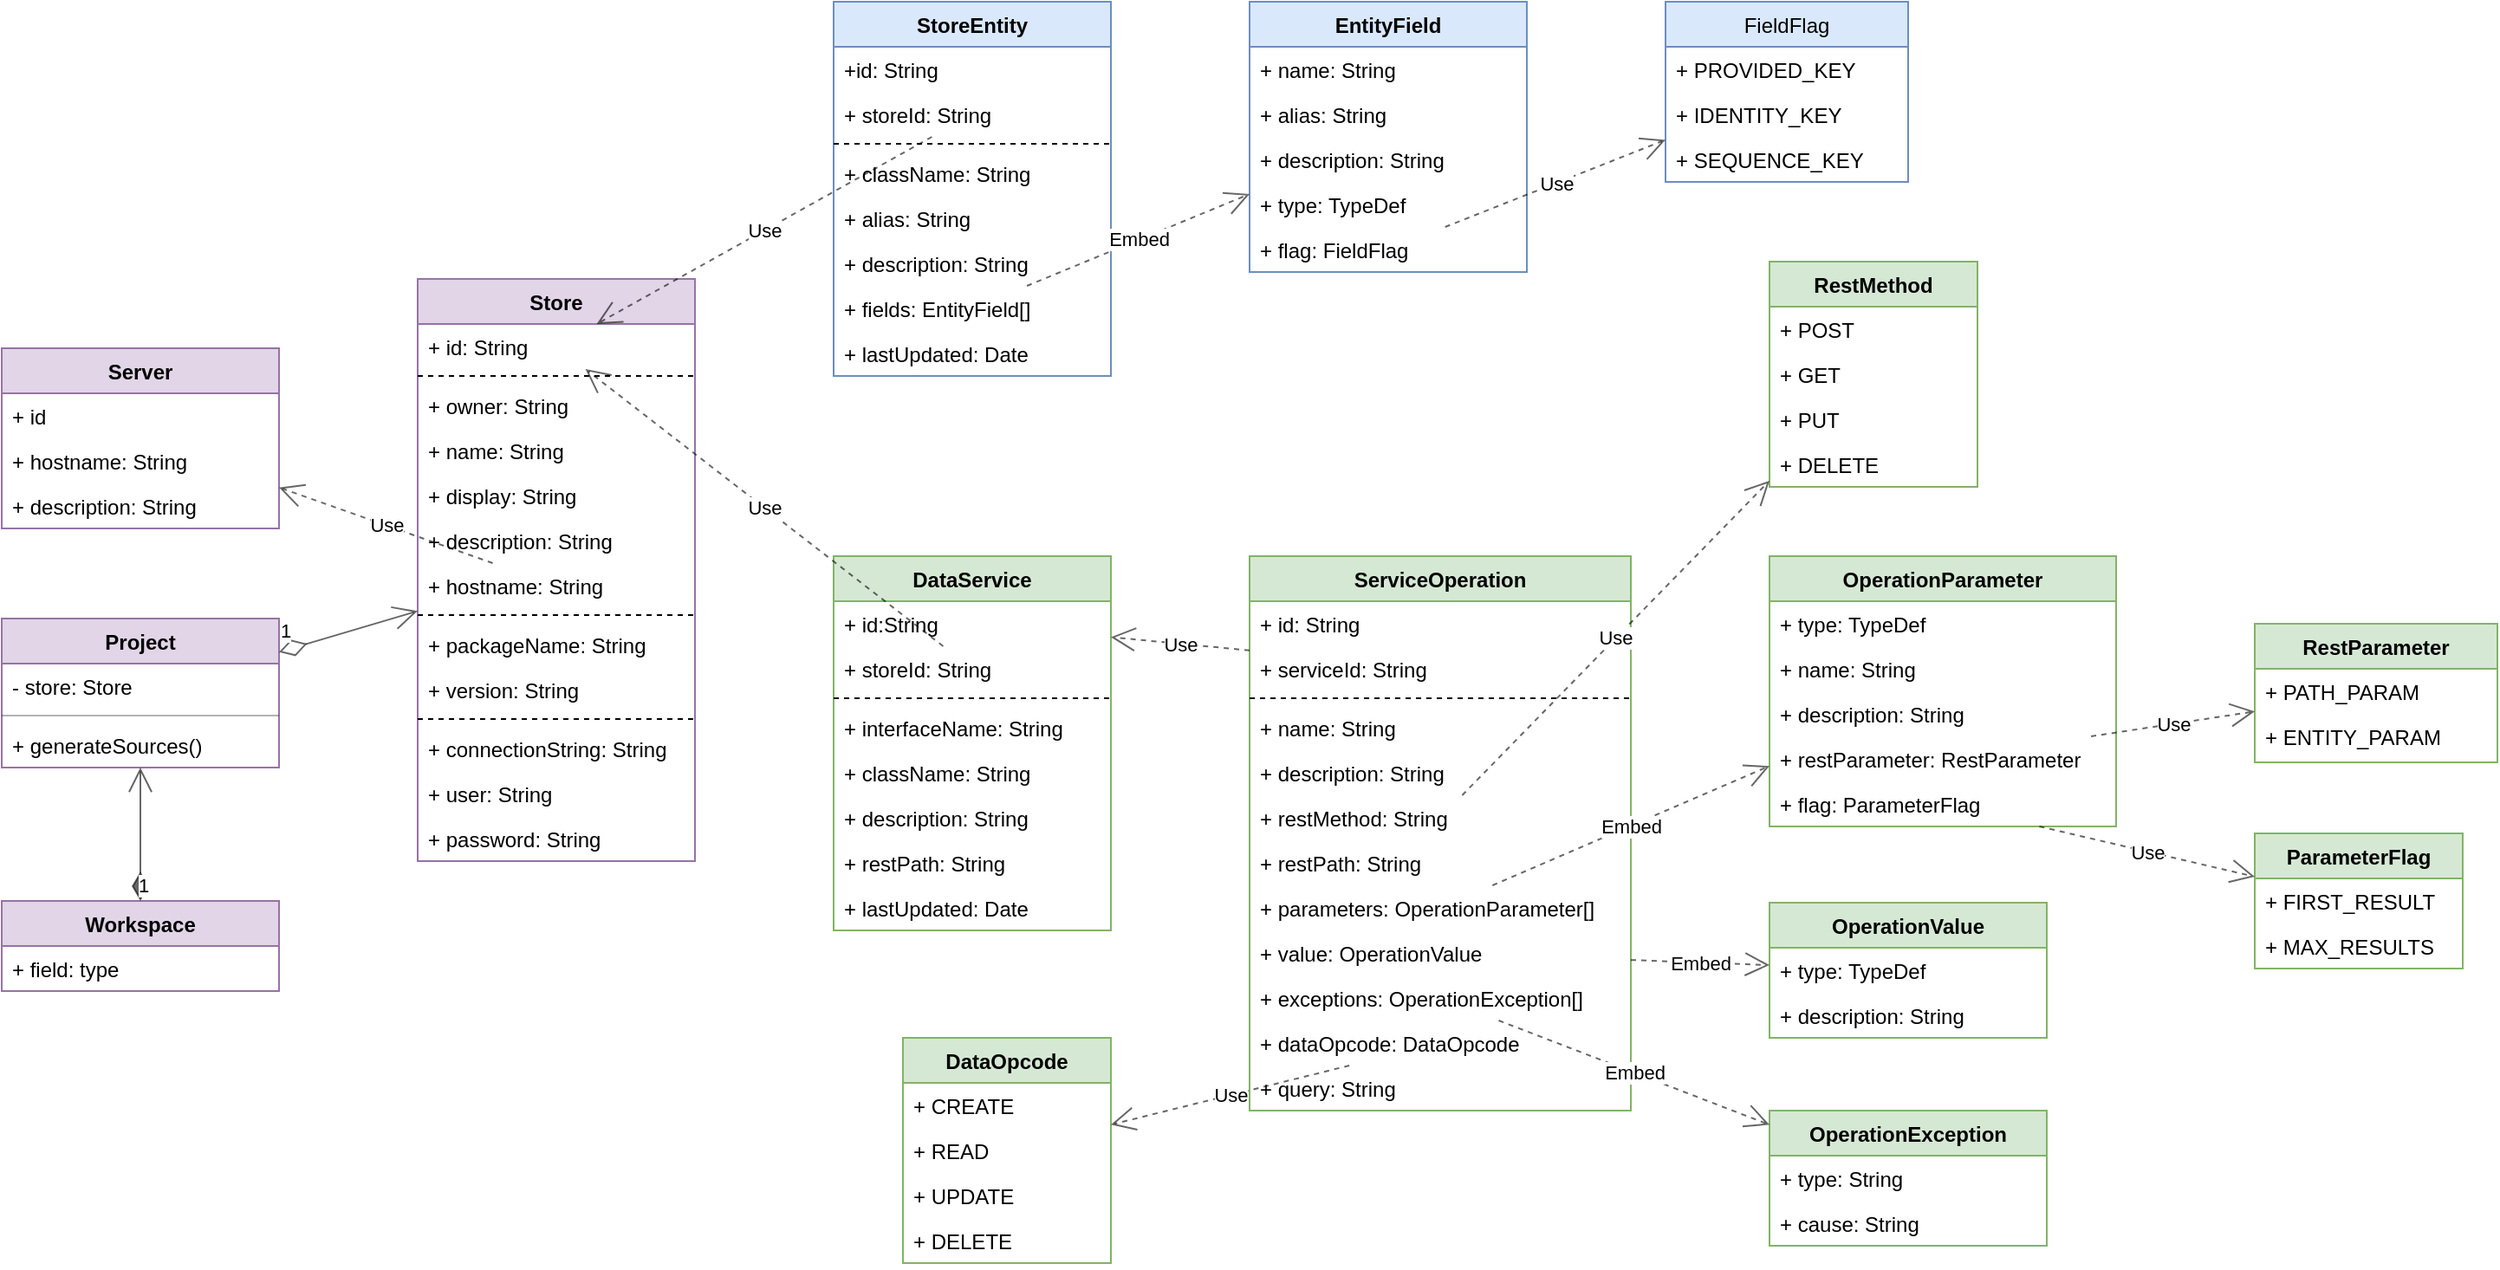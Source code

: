 <mxfile version="18.0.1" type="device"><diagram id="OxIQPZwPlhneD8r9ks1y" name="API Gateway Meta"><mxGraphModel dx="1885" dy="865" grid="1" gridSize="10" guides="1" tooltips="1" connect="1" arrows="1" fold="1" page="1" pageScale="1" pageWidth="1100" pageHeight="850" math="0" shadow="0"><root><mxCell id="0"/><mxCell id="1" parent="0"/><mxCell id="hLmovKWbzGutH6FqKI8--1" value="Store" style="swimlane;fontStyle=1;align=center;verticalAlign=top;childLayout=stackLayout;horizontal=1;startSize=26;horizontalStack=0;resizeParent=1;resizeParentMax=0;resizeLast=0;collapsible=1;marginBottom=0;rounded=0;fillColor=#e1d5e7;strokeColor=#9673a6;" parent="1" vertex="1"><mxGeometry x="280" y="240" width="160" height="336" as="geometry"/></mxCell><mxCell id="CN6ZaGeGVt1kZa13ZoCT-17" value="+ id: String" style="text;strokeColor=none;fillColor=none;align=left;verticalAlign=top;spacingLeft=4;spacingRight=4;overflow=hidden;rotatable=0;points=[[0,0.5],[1,0.5]];portConstraint=eastwest;" parent="hLmovKWbzGutH6FqKI8--1" vertex="1"><mxGeometry y="26" width="160" height="26" as="geometry"/></mxCell><mxCell id="i2GiaTvaplEMdp1-NUDs-6" value="" style="line;strokeWidth=1;fillColor=none;align=left;verticalAlign=middle;spacingTop=-1;spacingLeft=3;spacingRight=3;rotatable=0;labelPosition=right;points=[];portConstraint=eastwest;dashed=1;" parent="hLmovKWbzGutH6FqKI8--1" vertex="1"><mxGeometry y="52" width="160" height="8" as="geometry"/></mxCell><mxCell id="hLmovKWbzGutH6FqKI8--2" value="+ owner: String" style="text;strokeColor=none;fillColor=none;align=left;verticalAlign=top;spacingLeft=4;spacingRight=4;overflow=hidden;rotatable=0;points=[[0,0.5],[1,0.5]];portConstraint=eastwest;rounded=0;opacity=30;" parent="hLmovKWbzGutH6FqKI8--1" vertex="1"><mxGeometry y="60" width="160" height="26" as="geometry"/></mxCell><mxCell id="i2GiaTvaplEMdp1-NUDs-7" value="+ name: String" style="text;strokeColor=none;fillColor=none;align=left;verticalAlign=top;spacingLeft=4;spacingRight=4;overflow=hidden;rotatable=0;points=[[0,0.5],[1,0.5]];portConstraint=eastwest;dashed=1;" parent="hLmovKWbzGutH6FqKI8--1" vertex="1"><mxGeometry y="86" width="160" height="26" as="geometry"/></mxCell><mxCell id="hLmovKWbzGutH6FqKI8--4" value="+ display: String" style="text;strokeColor=none;fillColor=none;align=left;verticalAlign=top;spacingLeft=4;spacingRight=4;overflow=hidden;rotatable=0;points=[[0,0.5],[1,0.5]];portConstraint=eastwest;rounded=0;opacity=30;" parent="hLmovKWbzGutH6FqKI8--1" vertex="1"><mxGeometry y="112" width="160" height="26" as="geometry"/></mxCell><mxCell id="hLmovKWbzGutH6FqKI8--5" value="+ description: String" style="text;strokeColor=none;fillColor=none;align=left;verticalAlign=top;spacingLeft=4;spacingRight=4;overflow=hidden;rotatable=0;points=[[0,0.5],[1,0.5]];portConstraint=eastwest;rounded=0;opacity=30;" parent="hLmovKWbzGutH6FqKI8--1" vertex="1"><mxGeometry y="138" width="160" height="26" as="geometry"/></mxCell><mxCell id="CN6ZaGeGVt1kZa13ZoCT-14" value="+ hostname: String" style="text;strokeColor=none;fillColor=none;align=left;verticalAlign=top;spacingLeft=4;spacingRight=4;overflow=hidden;rotatable=0;points=[[0,0.5],[1,0.5]];portConstraint=eastwest;" parent="hLmovKWbzGutH6FqKI8--1" vertex="1"><mxGeometry y="164" width="160" height="26" as="geometry"/></mxCell><mxCell id="i2GiaTvaplEMdp1-NUDs-1" value="" style="line;strokeWidth=1;fillColor=none;align=left;verticalAlign=middle;spacingTop=-1;spacingLeft=3;spacingRight=3;rotatable=0;labelPosition=right;points=[];portConstraint=eastwest;dashed=1;" parent="hLmovKWbzGutH6FqKI8--1" vertex="1"><mxGeometry y="190" width="160" height="8" as="geometry"/></mxCell><mxCell id="hLmovKWbzGutH6FqKI8--3" value="+ packageName: String" style="text;strokeColor=none;fillColor=none;align=left;verticalAlign=top;spacingLeft=4;spacingRight=4;overflow=hidden;rotatable=0;points=[[0,0.5],[1,0.5]];portConstraint=eastwest;rounded=0;opacity=30;" parent="hLmovKWbzGutH6FqKI8--1" vertex="1"><mxGeometry y="198" width="160" height="26" as="geometry"/></mxCell><mxCell id="hLmovKWbzGutH6FqKI8--6" value="+ version: String" style="text;strokeColor=none;fillColor=none;align=left;verticalAlign=top;spacingLeft=4;spacingRight=4;overflow=hidden;rotatable=0;points=[[0,0.5],[1,0.5]];portConstraint=eastwest;rounded=0;opacity=30;" parent="hLmovKWbzGutH6FqKI8--1" vertex="1"><mxGeometry y="224" width="160" height="26" as="geometry"/></mxCell><mxCell id="i2GiaTvaplEMdp1-NUDs-2" value="" style="line;strokeWidth=1;fillColor=none;align=left;verticalAlign=middle;spacingTop=-1;spacingLeft=3;spacingRight=3;rotatable=0;labelPosition=right;points=[];portConstraint=eastwest;dashed=1;" parent="hLmovKWbzGutH6FqKI8--1" vertex="1"><mxGeometry y="250" width="160" height="8" as="geometry"/></mxCell><mxCell id="hLmovKWbzGutH6FqKI8--19" value="+ connectionString: String" style="text;strokeColor=none;fillColor=none;align=left;verticalAlign=top;spacingLeft=4;spacingRight=4;overflow=hidden;rotatable=0;points=[[0,0.5],[1,0.5]];portConstraint=eastwest;rounded=0;opacity=30;" parent="hLmovKWbzGutH6FqKI8--1" vertex="1"><mxGeometry y="258" width="160" height="26" as="geometry"/></mxCell><mxCell id="hLmovKWbzGutH6FqKI8--20" value="+ user: String" style="text;strokeColor=none;fillColor=none;align=left;verticalAlign=top;spacingLeft=4;spacingRight=4;overflow=hidden;rotatable=0;points=[[0,0.5],[1,0.5]];portConstraint=eastwest;rounded=0;opacity=30;" parent="hLmovKWbzGutH6FqKI8--1" vertex="1"><mxGeometry y="284" width="160" height="26" as="geometry"/></mxCell><mxCell id="hLmovKWbzGutH6FqKI8--21" value="+ password: String" style="text;strokeColor=none;fillColor=none;align=left;verticalAlign=top;spacingLeft=4;spacingRight=4;overflow=hidden;rotatable=0;points=[[0,0.5],[1,0.5]];portConstraint=eastwest;rounded=0;opacity=30;" parent="hLmovKWbzGutH6FqKI8--1" vertex="1"><mxGeometry y="310" width="160" height="26" as="geometry"/></mxCell><mxCell id="hLmovKWbzGutH6FqKI8--7" value="StoreEntity" style="swimlane;fontStyle=1;align=center;verticalAlign=top;childLayout=stackLayout;horizontal=1;startSize=26;horizontalStack=0;resizeParent=1;resizeParentMax=0;resizeLast=0;collapsible=1;marginBottom=0;rounded=0;fillColor=#dae8fc;strokeColor=#6c8ebf;" parent="1" vertex="1"><mxGeometry x="520" y="80" width="160" height="216" as="geometry"/></mxCell><mxCell id="CN6ZaGeGVt1kZa13ZoCT-16" value="+id: String" style="text;strokeColor=none;fillColor=none;align=left;verticalAlign=top;spacingLeft=4;spacingRight=4;overflow=hidden;rotatable=0;points=[[0,0.5],[1,0.5]];portConstraint=eastwest;" parent="hLmovKWbzGutH6FqKI8--7" vertex="1"><mxGeometry y="26" width="160" height="26" as="geometry"/></mxCell><mxCell id="hLmovKWbzGutH6FqKI8--8" value="+ storeId: String" style="text;strokeColor=none;fillColor=none;align=left;verticalAlign=top;spacingLeft=4;spacingRight=4;overflow=hidden;rotatable=0;points=[[0,0.5],[1,0.5]];portConstraint=eastwest;rounded=0;opacity=30;" parent="hLmovKWbzGutH6FqKI8--7" vertex="1"><mxGeometry y="52" width="160" height="26" as="geometry"/></mxCell><mxCell id="i2GiaTvaplEMdp1-NUDs-3" value="" style="line;strokeWidth=1;fillColor=none;align=left;verticalAlign=middle;spacingTop=-1;spacingLeft=3;spacingRight=3;rotatable=0;labelPosition=right;points=[];portConstraint=eastwest;dashed=1;" parent="hLmovKWbzGutH6FqKI8--7" vertex="1"><mxGeometry y="78" width="160" height="8" as="geometry"/></mxCell><mxCell id="hLmovKWbzGutH6FqKI8--9" value="+ className: String" style="text;strokeColor=none;fillColor=none;align=left;verticalAlign=top;spacingLeft=4;spacingRight=4;overflow=hidden;rotatable=0;points=[[0,0.5],[1,0.5]];portConstraint=eastwest;rounded=0;opacity=30;" parent="hLmovKWbzGutH6FqKI8--7" vertex="1"><mxGeometry y="86" width="160" height="26" as="geometry"/></mxCell><mxCell id="hLmovKWbzGutH6FqKI8--10" value="+ alias: String" style="text;strokeColor=none;fillColor=none;align=left;verticalAlign=top;spacingLeft=4;spacingRight=4;overflow=hidden;rotatable=0;points=[[0,0.5],[1,0.5]];portConstraint=eastwest;rounded=0;opacity=30;" parent="hLmovKWbzGutH6FqKI8--7" vertex="1"><mxGeometry y="112" width="160" height="26" as="geometry"/></mxCell><mxCell id="hLmovKWbzGutH6FqKI8--11" value="+ description: String" style="text;strokeColor=none;fillColor=none;align=left;verticalAlign=top;spacingLeft=4;spacingRight=4;overflow=hidden;rotatable=0;points=[[0,0.5],[1,0.5]];portConstraint=eastwest;rounded=0;opacity=30;" parent="hLmovKWbzGutH6FqKI8--7" vertex="1"><mxGeometry y="138" width="160" height="26" as="geometry"/></mxCell><mxCell id="hLmovKWbzGutH6FqKI8--13" value="+ fields: EntityField[]" style="text;strokeColor=none;fillColor=none;align=left;verticalAlign=top;spacingLeft=4;spacingRight=4;overflow=hidden;rotatable=0;points=[[0,0.5],[1,0.5]];portConstraint=eastwest;rounded=0;opacity=30;" parent="hLmovKWbzGutH6FqKI8--7" vertex="1"><mxGeometry y="164" width="160" height="26" as="geometry"/></mxCell><mxCell id="CN6ZaGeGVt1kZa13ZoCT-26" value="+ lastUpdated: Date" style="text;strokeColor=none;fillColor=none;align=left;verticalAlign=top;spacingLeft=4;spacingRight=4;overflow=hidden;rotatable=0;points=[[0,0.5],[1,0.5]];portConstraint=eastwest;" parent="hLmovKWbzGutH6FqKI8--7" vertex="1"><mxGeometry y="190" width="160" height="26" as="geometry"/></mxCell><mxCell id="hLmovKWbzGutH6FqKI8--22" value="DataService" style="swimlane;fontStyle=1;align=center;verticalAlign=top;childLayout=stackLayout;horizontal=1;startSize=26;horizontalStack=0;resizeParent=1;resizeParentMax=0;resizeLast=0;collapsible=1;marginBottom=0;rounded=0;fillColor=#d5e8d4;strokeColor=#82b366;" parent="1" vertex="1"><mxGeometry x="520" y="400" width="160" height="216" as="geometry"/></mxCell><mxCell id="CN6ZaGeGVt1kZa13ZoCT-19" value="+ id:String" style="text;strokeColor=none;fillColor=none;align=left;verticalAlign=top;spacingLeft=4;spacingRight=4;overflow=hidden;rotatable=0;points=[[0,0.5],[1,0.5]];portConstraint=eastwest;" parent="hLmovKWbzGutH6FqKI8--22" vertex="1"><mxGeometry y="26" width="160" height="26" as="geometry"/></mxCell><mxCell id="hLmovKWbzGutH6FqKI8--24" value="+ storeId: String" style="text;strokeColor=none;fillColor=none;align=left;verticalAlign=top;spacingLeft=4;spacingRight=4;overflow=hidden;rotatable=0;points=[[0,0.5],[1,0.5]];portConstraint=eastwest;rounded=0;opacity=30;" parent="hLmovKWbzGutH6FqKI8--22" vertex="1"><mxGeometry y="52" width="160" height="26" as="geometry"/></mxCell><mxCell id="i2GiaTvaplEMdp1-NUDs-4" value="" style="line;strokeWidth=1;fillColor=none;align=left;verticalAlign=middle;spacingTop=-1;spacingLeft=3;spacingRight=3;rotatable=0;labelPosition=right;points=[];portConstraint=eastwest;dashed=1;" parent="hLmovKWbzGutH6FqKI8--22" vertex="1"><mxGeometry y="78" width="160" height="8" as="geometry"/></mxCell><mxCell id="hLmovKWbzGutH6FqKI8--26" value="+ interfaceName: String" style="text;strokeColor=none;fillColor=none;align=left;verticalAlign=top;spacingLeft=4;spacingRight=4;overflow=hidden;rotatable=0;points=[[0,0.5],[1,0.5]];portConstraint=eastwest;rounded=0;opacity=30;" parent="hLmovKWbzGutH6FqKI8--22" vertex="1"><mxGeometry y="86" width="160" height="26" as="geometry"/></mxCell><mxCell id="hLmovKWbzGutH6FqKI8--25" value="+ className: String" style="text;strokeColor=none;fillColor=none;align=left;verticalAlign=top;spacingLeft=4;spacingRight=4;overflow=hidden;rotatable=0;points=[[0,0.5],[1,0.5]];portConstraint=eastwest;rounded=0;opacity=30;" parent="hLmovKWbzGutH6FqKI8--22" vertex="1"><mxGeometry y="112" width="160" height="26" as="geometry"/></mxCell><mxCell id="hLmovKWbzGutH6FqKI8--27" value="+ description: String" style="text;strokeColor=none;fillColor=none;align=left;verticalAlign=top;spacingLeft=4;spacingRight=4;overflow=hidden;rotatable=0;points=[[0,0.5],[1,0.5]];portConstraint=eastwest;rounded=0;opacity=30;" parent="hLmovKWbzGutH6FqKI8--22" vertex="1"><mxGeometry y="138" width="160" height="26" as="geometry"/></mxCell><mxCell id="hLmovKWbzGutH6FqKI8--28" value="+ restPath: String" style="text;strokeColor=none;fillColor=none;align=left;verticalAlign=top;spacingLeft=4;spacingRight=4;overflow=hidden;rotatable=0;points=[[0,0.5],[1,0.5]];portConstraint=eastwest;rounded=0;opacity=30;" parent="hLmovKWbzGutH6FqKI8--22" vertex="1"><mxGeometry y="164" width="160" height="26" as="geometry"/></mxCell><mxCell id="i2GiaTvaplEMdp1-NUDs-8" value="+ lastUpdated: Date" style="text;strokeColor=none;fillColor=none;align=left;verticalAlign=top;spacingLeft=4;spacingRight=4;overflow=hidden;rotatable=0;points=[[0,0.5],[1,0.5]];portConstraint=eastwest;" parent="hLmovKWbzGutH6FqKI8--22" vertex="1"><mxGeometry y="190" width="160" height="26" as="geometry"/></mxCell><mxCell id="hLmovKWbzGutH6FqKI8--30" value="Workspace" style="swimlane;fontStyle=1;align=center;verticalAlign=top;childLayout=stackLayout;horizontal=1;startSize=26;horizontalStack=0;resizeParent=1;resizeParentMax=0;resizeLast=0;collapsible=1;marginBottom=0;rounded=0;fillColor=#e1d5e7;strokeColor=#9673a6;" parent="1" vertex="1"><mxGeometry x="40" y="599" width="160" height="52" as="geometry"/></mxCell><mxCell id="hLmovKWbzGutH6FqKI8--31" value="+ field: type" style="text;strokeColor=none;fillColor=none;align=left;verticalAlign=top;spacingLeft=4;spacingRight=4;overflow=hidden;rotatable=0;points=[[0,0.5],[1,0.5]];portConstraint=eastwest;rounded=0;opacity=30;" parent="hLmovKWbzGutH6FqKI8--30" vertex="1"><mxGeometry y="26" width="160" height="26" as="geometry"/></mxCell><mxCell id="hLmovKWbzGutH6FqKI8--34" value="Project" style="swimlane;fontStyle=1;align=center;verticalAlign=top;childLayout=stackLayout;horizontal=1;startSize=26;horizontalStack=0;resizeParent=1;resizeParentMax=0;resizeLast=0;collapsible=1;marginBottom=0;rounded=0;fillColor=#e1d5e7;strokeColor=#9673a6;" parent="1" vertex="1"><mxGeometry x="40" y="436" width="160" height="86" as="geometry"/></mxCell><mxCell id="hLmovKWbzGutH6FqKI8--35" value="- store: Store" style="text;strokeColor=none;fillColor=none;align=left;verticalAlign=top;spacingLeft=4;spacingRight=4;overflow=hidden;rotatable=0;points=[[0,0.5],[1,0.5]];portConstraint=eastwest;rounded=0;opacity=30;" parent="hLmovKWbzGutH6FqKI8--34" vertex="1"><mxGeometry y="26" width="160" height="26" as="geometry"/></mxCell><mxCell id="hLmovKWbzGutH6FqKI8--36" value="" style="line;strokeWidth=1;fillColor=none;align=left;verticalAlign=middle;spacingTop=-1;spacingLeft=3;spacingRight=3;rotatable=0;labelPosition=right;points=[];portConstraint=eastwest;rounded=0;opacity=30;" parent="hLmovKWbzGutH6FqKI8--34" vertex="1"><mxGeometry y="52" width="160" height="8" as="geometry"/></mxCell><mxCell id="hLmovKWbzGutH6FqKI8--37" value="+ generateSources()" style="text;strokeColor=none;fillColor=none;align=left;verticalAlign=top;spacingLeft=4;spacingRight=4;overflow=hidden;rotatable=0;points=[[0,0.5],[1,0.5]];portConstraint=eastwest;rounded=0;opacity=30;" parent="hLmovKWbzGutH6FqKI8--34" vertex="1"><mxGeometry y="60" width="160" height="26" as="geometry"/></mxCell><mxCell id="hLmovKWbzGutH6FqKI8--38" value="1" style="endArrow=open;html=1;endSize=12;startArrow=diamondThin;startSize=14;startFill=1;edgeStyle=orthogonalEdgeStyle;align=left;verticalAlign=bottom;rounded=0;opacity=60;" parent="1" source="hLmovKWbzGutH6FqKI8--30" target="hLmovKWbzGutH6FqKI8--34" edge="1"><mxGeometry x="-1" y="3" relative="1" as="geometry"><mxPoint x="-100" y="650" as="sourcePoint"/><mxPoint x="60" y="650" as="targetPoint"/></mxGeometry></mxCell><mxCell id="hLmovKWbzGutH6FqKI8--39" value="1" style="endArrow=open;html=1;endSize=12;startArrow=diamondThin;startSize=14;startFill=0;align=left;verticalAlign=bottom;rounded=0;opacity=60;" parent="1" source="hLmovKWbzGutH6FqKI8--34" target="hLmovKWbzGutH6FqKI8--1" edge="1"><mxGeometry x="-1" y="3" relative="1" as="geometry"><mxPoint x="-100" y="410" as="sourcePoint"/><mxPoint x="60" y="410" as="targetPoint"/></mxGeometry></mxCell><mxCell id="hLmovKWbzGutH6FqKI8--40" value="EntityField" style="swimlane;fontStyle=1;align=center;verticalAlign=top;childLayout=stackLayout;horizontal=1;startSize=26;horizontalStack=0;resizeParent=1;resizeParentMax=0;resizeLast=0;collapsible=1;marginBottom=0;rounded=0;fillColor=#dae8fc;strokeColor=#6c8ebf;" parent="1" vertex="1"><mxGeometry x="760" y="80" width="160" height="156" as="geometry"/></mxCell><mxCell id="hLmovKWbzGutH6FqKI8--41" value="+ name: String" style="text;strokeColor=none;fillColor=none;align=left;verticalAlign=top;spacingLeft=4;spacingRight=4;overflow=hidden;rotatable=0;points=[[0,0.5],[1,0.5]];portConstraint=eastwest;rounded=0;opacity=30;" parent="hLmovKWbzGutH6FqKI8--40" vertex="1"><mxGeometry y="26" width="160" height="26" as="geometry"/></mxCell><mxCell id="hLmovKWbzGutH6FqKI8--42" value="+ alias: String" style="text;strokeColor=none;fillColor=none;align=left;verticalAlign=top;spacingLeft=4;spacingRight=4;overflow=hidden;rotatable=0;points=[[0,0.5],[1,0.5]];portConstraint=eastwest;rounded=0;opacity=30;" parent="hLmovKWbzGutH6FqKI8--40" vertex="1"><mxGeometry y="52" width="160" height="26" as="geometry"/></mxCell><mxCell id="hLmovKWbzGutH6FqKI8--43" value="+ description: String" style="text;strokeColor=none;fillColor=none;align=left;verticalAlign=top;spacingLeft=4;spacingRight=4;overflow=hidden;rotatable=0;points=[[0,0.5],[1,0.5]];portConstraint=eastwest;rounded=0;opacity=30;" parent="hLmovKWbzGutH6FqKI8--40" vertex="1"><mxGeometry y="78" width="160" height="26" as="geometry"/></mxCell><mxCell id="hLmovKWbzGutH6FqKI8--44" value="+ type: TypeDef" style="text;strokeColor=none;fillColor=none;align=left;verticalAlign=top;spacingLeft=4;spacingRight=4;overflow=hidden;rotatable=0;points=[[0,0.5],[1,0.5]];portConstraint=eastwest;rounded=0;opacity=30;" parent="hLmovKWbzGutH6FqKI8--40" vertex="1"><mxGeometry y="104" width="160" height="26" as="geometry"/></mxCell><mxCell id="CN6ZaGeGVt1kZa13ZoCT-27" value="+ flag: FieldFlag" style="text;strokeColor=none;fillColor=none;align=left;verticalAlign=top;spacingLeft=4;spacingRight=4;overflow=hidden;rotatable=0;points=[[0,0.5],[1,0.5]];portConstraint=eastwest;" parent="hLmovKWbzGutH6FqKI8--40" vertex="1"><mxGeometry y="130" width="160" height="26" as="geometry"/></mxCell><mxCell id="hLmovKWbzGutH6FqKI8--49" value="Embed" style="endArrow=open;endSize=12;dashed=1;html=1;rounded=0;opacity=60;" parent="1" source="hLmovKWbzGutH6FqKI8--13" target="hLmovKWbzGutH6FqKI8--40" edge="1"><mxGeometry width="160" relative="1" as="geometry"><mxPoint x="650" y="320" as="sourcePoint"/><mxPoint x="810" y="320" as="targetPoint"/></mxGeometry></mxCell><mxCell id="hLmovKWbzGutH6FqKI8--50" value="Use" style="endArrow=open;endSize=12;dashed=1;html=1;rounded=0;opacity=60;" parent="1" source="hLmovKWbzGutH6FqKI8--8" target="CN6ZaGeGVt1kZa13ZoCT-17" edge="1"><mxGeometry width="160" relative="1" as="geometry"><mxPoint x="360" y="310" as="sourcePoint"/><mxPoint x="520" y="310" as="targetPoint"/></mxGeometry></mxCell><mxCell id="hLmovKWbzGutH6FqKI8--51" value="ServiceOperation" style="swimlane;fontStyle=1;align=center;verticalAlign=top;childLayout=stackLayout;horizontal=1;startSize=26;horizontalStack=0;resizeParent=1;resizeParentMax=0;resizeLast=0;collapsible=1;marginBottom=0;rounded=0;fillColor=#d5e8d4;strokeColor=#82b366;" parent="1" vertex="1"><mxGeometry x="760" y="400" width="220" height="320" as="geometry"/></mxCell><mxCell id="CN6ZaGeGVt1kZa13ZoCT-20" value="+ id: String" style="text;strokeColor=none;fillColor=none;align=left;verticalAlign=top;spacingLeft=4;spacingRight=4;overflow=hidden;rotatable=0;points=[[0,0.5],[1,0.5]];portConstraint=eastwest;" parent="hLmovKWbzGutH6FqKI8--51" vertex="1"><mxGeometry y="26" width="220" height="26" as="geometry"/></mxCell><mxCell id="hLmovKWbzGutH6FqKI8--61" value="+ serviceId: String" style="text;strokeColor=none;fillColor=none;align=left;verticalAlign=top;spacingLeft=4;spacingRight=4;overflow=hidden;rotatable=0;points=[[0,0.5],[1,0.5]];portConstraint=eastwest;" parent="hLmovKWbzGutH6FqKI8--51" vertex="1"><mxGeometry y="52" width="220" height="26" as="geometry"/></mxCell><mxCell id="i2GiaTvaplEMdp1-NUDs-5" value="" style="line;strokeWidth=1;fillColor=none;align=left;verticalAlign=middle;spacingTop=-1;spacingLeft=3;spacingRight=3;rotatable=0;labelPosition=right;points=[];portConstraint=eastwest;dashed=1;" parent="hLmovKWbzGutH6FqKI8--51" vertex="1"><mxGeometry y="78" width="220" height="8" as="geometry"/></mxCell><mxCell id="hLmovKWbzGutH6FqKI8--52" value="+ name: String" style="text;strokeColor=none;fillColor=none;align=left;verticalAlign=top;spacingLeft=4;spacingRight=4;overflow=hidden;rotatable=0;points=[[0,0.5],[1,0.5]];portConstraint=eastwest;rounded=0;opacity=30;" parent="hLmovKWbzGutH6FqKI8--51" vertex="1"><mxGeometry y="86" width="220" height="26" as="geometry"/></mxCell><mxCell id="hLmovKWbzGutH6FqKI8--59" value="+ description: String" style="text;strokeColor=none;fillColor=none;align=left;verticalAlign=top;spacingLeft=4;spacingRight=4;overflow=hidden;rotatable=0;points=[[0,0.5],[1,0.5]];portConstraint=eastwest;" parent="hLmovKWbzGutH6FqKI8--51" vertex="1"><mxGeometry y="112" width="220" height="26" as="geometry"/></mxCell><mxCell id="hLmovKWbzGutH6FqKI8--54" value="+ restMethod: String" style="text;strokeColor=none;fillColor=none;align=left;verticalAlign=top;spacingLeft=4;spacingRight=4;overflow=hidden;rotatable=0;points=[[0,0.5],[1,0.5]];portConstraint=eastwest;rounded=0;opacity=30;" parent="hLmovKWbzGutH6FqKI8--51" vertex="1"><mxGeometry y="138" width="220" height="26" as="geometry"/></mxCell><mxCell id="hLmovKWbzGutH6FqKI8--60" value="+ restPath: String" style="text;strokeColor=none;fillColor=none;align=left;verticalAlign=top;spacingLeft=4;spacingRight=4;overflow=hidden;rotatable=0;points=[[0,0.5],[1,0.5]];portConstraint=eastwest;" parent="hLmovKWbzGutH6FqKI8--51" vertex="1"><mxGeometry y="164" width="220" height="26" as="geometry"/></mxCell><mxCell id="hLmovKWbzGutH6FqKI8--79" value="+ parameters: OperationParameter[]" style="text;strokeColor=none;fillColor=none;align=left;verticalAlign=top;spacingLeft=4;spacingRight=4;overflow=hidden;rotatable=0;points=[[0,0.5],[1,0.5]];portConstraint=eastwest;" parent="hLmovKWbzGutH6FqKI8--51" vertex="1"><mxGeometry y="190" width="220" height="26" as="geometry"/></mxCell><mxCell id="hLmovKWbzGutH6FqKI8--80" value="+ value: OperationValue" style="text;strokeColor=none;fillColor=none;align=left;verticalAlign=top;spacingLeft=4;spacingRight=4;overflow=hidden;rotatable=0;points=[[0,0.5],[1,0.5]];portConstraint=eastwest;" parent="hLmovKWbzGutH6FqKI8--51" vertex="1"><mxGeometry y="216" width="220" height="26" as="geometry"/></mxCell><mxCell id="hLmovKWbzGutH6FqKI8--83" value="+ exceptions: OperationException[]" style="text;strokeColor=none;fillColor=none;align=left;verticalAlign=top;spacingLeft=4;spacingRight=4;overflow=hidden;rotatable=0;points=[[0,0.5],[1,0.5]];portConstraint=eastwest;" parent="hLmovKWbzGutH6FqKI8--51" vertex="1"><mxGeometry y="242" width="220" height="26" as="geometry"/></mxCell><mxCell id="hLmovKWbzGutH6FqKI8--84" value="+ dataOpcode: DataOpcode" style="text;strokeColor=none;fillColor=none;align=left;verticalAlign=top;spacingLeft=4;spacingRight=4;overflow=hidden;rotatable=0;points=[[0,0.5],[1,0.5]];portConstraint=eastwest;" parent="hLmovKWbzGutH6FqKI8--51" vertex="1"><mxGeometry y="268" width="220" height="26" as="geometry"/></mxCell><mxCell id="hLmovKWbzGutH6FqKI8--85" value="+ query: String" style="text;strokeColor=none;fillColor=none;align=left;verticalAlign=top;spacingLeft=4;spacingRight=4;overflow=hidden;rotatable=0;points=[[0,0.5],[1,0.5]];portConstraint=eastwest;" parent="hLmovKWbzGutH6FqKI8--51" vertex="1"><mxGeometry y="294" width="220" height="26" as="geometry"/></mxCell><mxCell id="hLmovKWbzGutH6FqKI8--58" value="Use" style="endArrow=open;endSize=12;dashed=1;html=1;rounded=0;opacity=60;" parent="1" source="hLmovKWbzGutH6FqKI8--24" target="CN6ZaGeGVt1kZa13ZoCT-17" edge="1"><mxGeometry width="160" relative="1" as="geometry"><mxPoint x="380" y="406" as="sourcePoint"/><mxPoint x="380" y="178" as="targetPoint"/></mxGeometry></mxCell><mxCell id="hLmovKWbzGutH6FqKI8--62" value="Use" style="endArrow=open;endSize=12;dashed=1;html=1;rounded=0;opacity=60;" parent="1" source="hLmovKWbzGutH6FqKI8--61" target="CN6ZaGeGVt1kZa13ZoCT-19" edge="1"><mxGeometry width="160" relative="1" as="geometry"><mxPoint x="530" y="465" as="sourcePoint"/><mxPoint x="450" y="457" as="targetPoint"/></mxGeometry></mxCell><mxCell id="hLmovKWbzGutH6FqKI8--67" value="OperationParameter" style="swimlane;fontStyle=1;align=center;verticalAlign=top;childLayout=stackLayout;horizontal=1;startSize=26;horizontalStack=0;resizeParent=1;resizeParentMax=0;resizeLast=0;collapsible=1;marginBottom=0;fillColor=#d5e8d4;strokeColor=#82b366;" parent="1" vertex="1"><mxGeometry x="1060" y="400" width="200" height="156" as="geometry"/></mxCell><mxCell id="hLmovKWbzGutH6FqKI8--68" value="+ type: TypeDef" style="text;strokeColor=none;fillColor=none;align=left;verticalAlign=top;spacingLeft=4;spacingRight=4;overflow=hidden;rotatable=0;points=[[0,0.5],[1,0.5]];portConstraint=eastwest;" parent="hLmovKWbzGutH6FqKI8--67" vertex="1"><mxGeometry y="26" width="200" height="26" as="geometry"/></mxCell><mxCell id="hLmovKWbzGutH6FqKI8--87" value="+ name: String" style="text;strokeColor=none;fillColor=none;align=left;verticalAlign=top;spacingLeft=4;spacingRight=4;overflow=hidden;rotatable=0;points=[[0,0.5],[1,0.5]];portConstraint=eastwest;" parent="hLmovKWbzGutH6FqKI8--67" vertex="1"><mxGeometry y="52" width="200" height="26" as="geometry"/></mxCell><mxCell id="hLmovKWbzGutH6FqKI8--88" value="+ description: String" style="text;strokeColor=none;fillColor=none;align=left;verticalAlign=top;spacingLeft=4;spacingRight=4;overflow=hidden;rotatable=0;points=[[0,0.5],[1,0.5]];portConstraint=eastwest;" parent="hLmovKWbzGutH6FqKI8--67" vertex="1"><mxGeometry y="78" width="200" height="26" as="geometry"/></mxCell><mxCell id="hLmovKWbzGutH6FqKI8--89" value="+ restParameter: RestParameter" style="text;strokeColor=none;fillColor=none;align=left;verticalAlign=top;spacingLeft=4;spacingRight=4;overflow=hidden;rotatable=0;points=[[0,0.5],[1,0.5]];portConstraint=eastwest;" parent="hLmovKWbzGutH6FqKI8--67" vertex="1"><mxGeometry y="104" width="200" height="26" as="geometry"/></mxCell><mxCell id="hLmovKWbzGutH6FqKI8--90" value="+ flag: ParameterFlag" style="text;strokeColor=none;fillColor=none;align=left;verticalAlign=top;spacingLeft=4;spacingRight=4;overflow=hidden;rotatable=0;points=[[0,0.5],[1,0.5]];portConstraint=eastwest;" parent="hLmovKWbzGutH6FqKI8--67" vertex="1"><mxGeometry y="130" width="200" height="26" as="geometry"/></mxCell><mxCell id="hLmovKWbzGutH6FqKI8--71" value="OperationValue" style="swimlane;fontStyle=1;align=center;verticalAlign=top;childLayout=stackLayout;horizontal=1;startSize=26;horizontalStack=0;resizeParent=1;resizeParentMax=0;resizeLast=0;collapsible=1;marginBottom=0;fillColor=#d5e8d4;strokeColor=#82b366;" parent="1" vertex="1"><mxGeometry x="1060" y="600" width="160" height="78" as="geometry"/></mxCell><mxCell id="hLmovKWbzGutH6FqKI8--72" value="+ type: TypeDef" style="text;strokeColor=none;fillColor=none;align=left;verticalAlign=top;spacingLeft=4;spacingRight=4;overflow=hidden;rotatable=0;points=[[0,0.5],[1,0.5]];portConstraint=eastwest;" parent="hLmovKWbzGutH6FqKI8--71" vertex="1"><mxGeometry y="26" width="160" height="26" as="geometry"/></mxCell><mxCell id="hLmovKWbzGutH6FqKI8--74" value="+ description: String" style="text;strokeColor=none;fillColor=none;align=left;verticalAlign=top;spacingLeft=4;spacingRight=4;overflow=hidden;rotatable=0;points=[[0,0.5],[1,0.5]];portConstraint=eastwest;" parent="hLmovKWbzGutH6FqKI8--71" vertex="1"><mxGeometry y="52" width="160" height="26" as="geometry"/></mxCell><mxCell id="hLmovKWbzGutH6FqKI8--75" value="OperationException" style="swimlane;fontStyle=1;align=center;verticalAlign=top;childLayout=stackLayout;horizontal=1;startSize=26;horizontalStack=0;resizeParent=1;resizeParentMax=0;resizeLast=0;collapsible=1;marginBottom=0;fillColor=#d5e8d4;strokeColor=#82b366;" parent="1" vertex="1"><mxGeometry x="1060" y="720" width="160" height="78" as="geometry"/></mxCell><mxCell id="hLmovKWbzGutH6FqKI8--76" value="+ type: String" style="text;strokeColor=none;fillColor=none;align=left;verticalAlign=top;spacingLeft=4;spacingRight=4;overflow=hidden;rotatable=0;points=[[0,0.5],[1,0.5]];portConstraint=eastwest;" parent="hLmovKWbzGutH6FqKI8--75" vertex="1"><mxGeometry y="26" width="160" height="26" as="geometry"/></mxCell><mxCell id="hLmovKWbzGutH6FqKI8--78" value="+ cause: String" style="text;strokeColor=none;fillColor=none;align=left;verticalAlign=top;spacingLeft=4;spacingRight=4;overflow=hidden;rotatable=0;points=[[0,0.5],[1,0.5]];portConstraint=eastwest;" parent="hLmovKWbzGutH6FqKI8--75" vertex="1"><mxGeometry y="52" width="160" height="26" as="geometry"/></mxCell><mxCell id="hLmovKWbzGutH6FqKI8--81" value="Embed" style="endArrow=open;endSize=12;dashed=1;html=1;rounded=0;opacity=60;" parent="1" source="hLmovKWbzGutH6FqKI8--79" target="hLmovKWbzGutH6FqKI8--67" edge="1"><mxGeometry width="160" relative="1" as="geometry"><mxPoint x="640" y="286" as="sourcePoint"/><mxPoint x="770" y="229.667" as="targetPoint"/></mxGeometry></mxCell><mxCell id="hLmovKWbzGutH6FqKI8--82" value="Embed" style="endArrow=open;endSize=12;dashed=1;html=1;rounded=0;opacity=60;" parent="1" source="hLmovKWbzGutH6FqKI8--80" target="hLmovKWbzGutH6FqKI8--71" edge="1"><mxGeometry width="160" relative="1" as="geometry"><mxPoint x="650" y="296" as="sourcePoint"/><mxPoint x="780" y="239.667" as="targetPoint"/></mxGeometry></mxCell><mxCell id="hLmovKWbzGutH6FqKI8--86" value="Embed" style="endArrow=open;endSize=12;dashed=1;html=1;rounded=0;opacity=60;" parent="1" source="hLmovKWbzGutH6FqKI8--83" target="hLmovKWbzGutH6FqKI8--75" edge="1"><mxGeometry width="160" relative="1" as="geometry"><mxPoint x="660" y="306" as="sourcePoint"/><mxPoint x="790" y="249.667" as="targetPoint"/></mxGeometry></mxCell><mxCell id="hLmovKWbzGutH6FqKI8--91" value="ParameterFlag" style="swimlane;fontStyle=1;childLayout=stackLayout;horizontal=1;startSize=26;fillColor=#d5e8d4;horizontalStack=0;resizeParent=1;resizeParentMax=0;resizeLast=0;collapsible=1;marginBottom=0;strokeColor=#82b366;" parent="1" vertex="1"><mxGeometry x="1340" y="560" width="120" height="78" as="geometry"/></mxCell><mxCell id="hLmovKWbzGutH6FqKI8--92" value="+ FIRST_RESULT" style="text;strokeColor=none;fillColor=none;align=left;verticalAlign=top;spacingLeft=4;spacingRight=4;overflow=hidden;rotatable=0;points=[[0,0.5],[1,0.5]];portConstraint=eastwest;" parent="hLmovKWbzGutH6FqKI8--91" vertex="1"><mxGeometry y="26" width="120" height="26" as="geometry"/></mxCell><mxCell id="hLmovKWbzGutH6FqKI8--93" value="+ MAX_RESULTS" style="text;strokeColor=none;fillColor=none;align=left;verticalAlign=top;spacingLeft=4;spacingRight=4;overflow=hidden;rotatable=0;points=[[0,0.5],[1,0.5]];portConstraint=eastwest;" parent="hLmovKWbzGutH6FqKI8--91" vertex="1"><mxGeometry y="52" width="120" height="26" as="geometry"/></mxCell><mxCell id="hLmovKWbzGutH6FqKI8--95" value="DataOpcode" style="swimlane;fontStyle=1;childLayout=stackLayout;horizontal=1;startSize=26;fillColor=#d5e8d4;horizontalStack=0;resizeParent=1;resizeParentMax=0;resizeLast=0;collapsible=1;marginBottom=0;strokeColor=#82b366;" parent="1" vertex="1"><mxGeometry x="560" y="678" width="120" height="130" as="geometry"/></mxCell><mxCell id="hLmovKWbzGutH6FqKI8--96" value="+ CREATE" style="text;strokeColor=none;fillColor=none;align=left;verticalAlign=top;spacingLeft=4;spacingRight=4;overflow=hidden;rotatable=0;points=[[0,0.5],[1,0.5]];portConstraint=eastwest;" parent="hLmovKWbzGutH6FqKI8--95" vertex="1"><mxGeometry y="26" width="120" height="26" as="geometry"/></mxCell><mxCell id="hLmovKWbzGutH6FqKI8--97" value="+ READ" style="text;strokeColor=none;fillColor=none;align=left;verticalAlign=top;spacingLeft=4;spacingRight=4;overflow=hidden;rotatable=0;points=[[0,0.5],[1,0.5]];portConstraint=eastwest;" parent="hLmovKWbzGutH6FqKI8--95" vertex="1"><mxGeometry y="52" width="120" height="26" as="geometry"/></mxCell><mxCell id="hLmovKWbzGutH6FqKI8--98" value="+ UPDATE" style="text;strokeColor=none;fillColor=none;align=left;verticalAlign=top;spacingLeft=4;spacingRight=4;overflow=hidden;rotatable=0;points=[[0,0.5],[1,0.5]];portConstraint=eastwest;" parent="hLmovKWbzGutH6FqKI8--95" vertex="1"><mxGeometry y="78" width="120" height="26" as="geometry"/></mxCell><mxCell id="hLmovKWbzGutH6FqKI8--99" value="+ DELETE" style="text;strokeColor=none;fillColor=none;align=left;verticalAlign=top;spacingLeft=4;spacingRight=4;overflow=hidden;rotatable=0;points=[[0,0.5],[1,0.5]];portConstraint=eastwest;" parent="hLmovKWbzGutH6FqKI8--95" vertex="1"><mxGeometry y="104" width="120" height="26" as="geometry"/></mxCell><mxCell id="hLmovKWbzGutH6FqKI8--100" value="Use" style="endArrow=open;endSize=12;dashed=1;html=1;rounded=0;opacity=60;" parent="1" source="hLmovKWbzGutH6FqKI8--84" target="hLmovKWbzGutH6FqKI8--95" edge="1"><mxGeometry width="160" relative="1" as="geometry"><mxPoint x="820" y="462" as="sourcePoint"/><mxPoint x="680" y="488" as="targetPoint"/></mxGeometry></mxCell><mxCell id="hLmovKWbzGutH6FqKI8--101" value="Use" style="endArrow=open;endSize=12;dashed=1;html=1;rounded=0;opacity=60;" parent="1" source="hLmovKWbzGutH6FqKI8--90" target="hLmovKWbzGutH6FqKI8--91" edge="1"><mxGeometry width="160" relative="1" as="geometry"><mxPoint x="810" y="472" as="sourcePoint"/><mxPoint x="670" y="498" as="targetPoint"/></mxGeometry></mxCell><mxCell id="CN6ZaGeGVt1kZa13ZoCT-1" value="RestParameter" style="swimlane;fontStyle=1;childLayout=stackLayout;horizontal=1;startSize=26;fillColor=#d5e8d4;horizontalStack=0;resizeParent=1;resizeParentMax=0;resizeLast=0;collapsible=1;marginBottom=0;strokeColor=#82b366;" parent="1" vertex="1"><mxGeometry x="1340" y="439" width="140" height="80" as="geometry"/></mxCell><mxCell id="CN6ZaGeGVt1kZa13ZoCT-2" value="+ PATH_PARAM" style="text;strokeColor=none;fillColor=none;align=left;verticalAlign=top;spacingLeft=4;spacingRight=4;overflow=hidden;rotatable=0;points=[[0,0.5],[1,0.5]];portConstraint=eastwest;" parent="CN6ZaGeGVt1kZa13ZoCT-1" vertex="1"><mxGeometry y="26" width="140" height="26" as="geometry"/></mxCell><mxCell id="CN6ZaGeGVt1kZa13ZoCT-3" value="+ ENTITY_PARAM" style="text;strokeColor=none;fillColor=none;align=left;verticalAlign=top;spacingLeft=4;spacingRight=4;overflow=hidden;rotatable=0;points=[[0,0.5],[1,0.5]];portConstraint=eastwest;" parent="CN6ZaGeGVt1kZa13ZoCT-1" vertex="1"><mxGeometry y="52" width="140" height="28" as="geometry"/></mxCell><mxCell id="CN6ZaGeGVt1kZa13ZoCT-5" value="Use" style="endArrow=open;endSize=12;dashed=1;html=1;rounded=0;opacity=60;" parent="1" source="hLmovKWbzGutH6FqKI8--89" target="CN6ZaGeGVt1kZa13ZoCT-1" edge="1"><mxGeometry width="160" relative="1" as="geometry"><mxPoint x="1270" y="553" as="sourcePoint"/><mxPoint x="1330" y="553" as="targetPoint"/></mxGeometry></mxCell><mxCell id="CN6ZaGeGVt1kZa13ZoCT-6" value="Server" style="swimlane;fontStyle=1;childLayout=stackLayout;horizontal=1;startSize=26;fillColor=#e1d5e7;horizontalStack=0;resizeParent=1;resizeParentMax=0;resizeLast=0;collapsible=1;marginBottom=0;strokeColor=#9673a6;" parent="1" vertex="1"><mxGeometry x="40" y="280" width="160" height="104" as="geometry"/></mxCell><mxCell id="CN6ZaGeGVt1kZa13ZoCT-7" value="+ id" style="text;strokeColor=none;fillColor=none;align=left;verticalAlign=top;spacingLeft=4;spacingRight=4;overflow=hidden;rotatable=0;points=[[0,0.5],[1,0.5]];portConstraint=eastwest;" parent="CN6ZaGeGVt1kZa13ZoCT-6" vertex="1"><mxGeometry y="26" width="160" height="26" as="geometry"/></mxCell><mxCell id="CN6ZaGeGVt1kZa13ZoCT-8" value="+ hostname: String" style="text;strokeColor=none;fillColor=none;align=left;verticalAlign=top;spacingLeft=4;spacingRight=4;overflow=hidden;rotatable=0;points=[[0,0.5],[1,0.5]];portConstraint=eastwest;" parent="CN6ZaGeGVt1kZa13ZoCT-6" vertex="1"><mxGeometry y="52" width="160" height="26" as="geometry"/></mxCell><mxCell id="CN6ZaGeGVt1kZa13ZoCT-9" value="+ description: String" style="text;strokeColor=none;fillColor=none;align=left;verticalAlign=top;spacingLeft=4;spacingRight=4;overflow=hidden;rotatable=0;points=[[0,0.5],[1,0.5]];portConstraint=eastwest;" parent="CN6ZaGeGVt1kZa13ZoCT-6" vertex="1"><mxGeometry y="78" width="160" height="26" as="geometry"/></mxCell><mxCell id="CN6ZaGeGVt1kZa13ZoCT-15" value="Use" style="endArrow=open;endSize=12;dashed=1;html=1;rounded=0;opacity=60;" parent="1" source="CN6ZaGeGVt1kZa13ZoCT-14" target="CN6ZaGeGVt1kZa13ZoCT-6" edge="1"><mxGeometry width="160" relative="1" as="geometry"><mxPoint x="550" y="142" as="sourcePoint"/><mxPoint x="430" y="168" as="targetPoint"/></mxGeometry></mxCell><mxCell id="CN6ZaGeGVt1kZa13ZoCT-21" value="FieldFlag" style="swimlane;fontStyle=0;childLayout=stackLayout;horizontal=1;startSize=26;fillColor=#dae8fc;horizontalStack=0;resizeParent=1;resizeParentMax=0;resizeLast=0;collapsible=1;marginBottom=0;strokeColor=#6c8ebf;" parent="1" vertex="1"><mxGeometry x="1000" y="80" width="140" height="104" as="geometry"/></mxCell><mxCell id="CN6ZaGeGVt1kZa13ZoCT-25" value="+ PROVIDED_KEY" style="text;strokeColor=none;fillColor=none;align=left;verticalAlign=top;spacingLeft=4;spacingRight=4;overflow=hidden;rotatable=0;points=[[0,0.5],[1,0.5]];portConstraint=eastwest;" parent="CN6ZaGeGVt1kZa13ZoCT-21" vertex="1"><mxGeometry y="26" width="140" height="26" as="geometry"/></mxCell><mxCell id="CN6ZaGeGVt1kZa13ZoCT-22" value="+ IDENTITY_KEY" style="text;strokeColor=none;fillColor=none;align=left;verticalAlign=top;spacingLeft=4;spacingRight=4;overflow=hidden;rotatable=0;points=[[0,0.5],[1,0.5]];portConstraint=eastwest;" parent="CN6ZaGeGVt1kZa13ZoCT-21" vertex="1"><mxGeometry y="52" width="140" height="26" as="geometry"/></mxCell><mxCell id="CN6ZaGeGVt1kZa13ZoCT-23" value="+ SEQUENCE_KEY" style="text;strokeColor=none;fillColor=none;align=left;verticalAlign=top;spacingLeft=4;spacingRight=4;overflow=hidden;rotatable=0;points=[[0,0.5],[1,0.5]];portConstraint=eastwest;" parent="CN6ZaGeGVt1kZa13ZoCT-21" vertex="1"><mxGeometry y="78" width="140" height="26" as="geometry"/></mxCell><mxCell id="CN6ZaGeGVt1kZa13ZoCT-28" value="Use" style="endArrow=open;endSize=12;dashed=1;html=1;rounded=0;opacity=60;" parent="1" source="CN6ZaGeGVt1kZa13ZoCT-27" target="CN6ZaGeGVt1kZa13ZoCT-21" edge="1"><mxGeometry width="160" relative="1" as="geometry"><mxPoint x="1225.714" y="526" as="sourcePoint"/><mxPoint x="1350" y="555" as="targetPoint"/></mxGeometry></mxCell><mxCell id="nu3-fEI6fp2ILaMBoqVA-1" value="RestMethod" style="swimlane;fontStyle=1;childLayout=stackLayout;horizontal=1;startSize=26;fillColor=#d5e8d4;horizontalStack=0;resizeParent=1;resizeParentMax=0;resizeLast=0;collapsible=1;marginBottom=0;strokeColor=#82b366;" vertex="1" parent="1"><mxGeometry x="1060" y="230" width="120" height="130" as="geometry"/></mxCell><mxCell id="nu3-fEI6fp2ILaMBoqVA-3" value="+ POST" style="text;strokeColor=none;fillColor=none;align=left;verticalAlign=top;spacingLeft=4;spacingRight=4;overflow=hidden;rotatable=0;points=[[0,0.5],[1,0.5]];portConstraint=eastwest;" vertex="1" parent="nu3-fEI6fp2ILaMBoqVA-1"><mxGeometry y="26" width="120" height="26" as="geometry"/></mxCell><mxCell id="nu3-fEI6fp2ILaMBoqVA-2" value="+ GET" style="text;strokeColor=none;fillColor=none;align=left;verticalAlign=top;spacingLeft=4;spacingRight=4;overflow=hidden;rotatable=0;points=[[0,0.5],[1,0.5]];portConstraint=eastwest;" vertex="1" parent="nu3-fEI6fp2ILaMBoqVA-1"><mxGeometry y="52" width="120" height="26" as="geometry"/></mxCell><mxCell id="nu3-fEI6fp2ILaMBoqVA-4" value="+ PUT" style="text;strokeColor=none;fillColor=none;align=left;verticalAlign=top;spacingLeft=4;spacingRight=4;overflow=hidden;rotatable=0;points=[[0,0.5],[1,0.5]];portConstraint=eastwest;" vertex="1" parent="nu3-fEI6fp2ILaMBoqVA-1"><mxGeometry y="78" width="120" height="26" as="geometry"/></mxCell><mxCell id="nu3-fEI6fp2ILaMBoqVA-5" value="+ DELETE" style="text;strokeColor=none;fillColor=none;align=left;verticalAlign=top;spacingLeft=4;spacingRight=4;overflow=hidden;rotatable=0;points=[[0,0.5],[1,0.5]];portConstraint=eastwest;" vertex="1" parent="nu3-fEI6fp2ILaMBoqVA-1"><mxGeometry y="104" width="120" height="26" as="geometry"/></mxCell><mxCell id="nu3-fEI6fp2ILaMBoqVA-6" value="Use" style="endArrow=open;endSize=12;dashed=1;html=1;rounded=0;opacity=60;" edge="1" parent="1" source="hLmovKWbzGutH6FqKI8--54" target="nu3-fEI6fp2ILaMBoqVA-1"><mxGeometry width="160" relative="1" as="geometry"><mxPoint x="1225.714" y="566" as="sourcePoint"/><mxPoint x="1350" y="595" as="targetPoint"/></mxGeometry></mxCell></root></mxGraphModel></diagram></mxfile>
